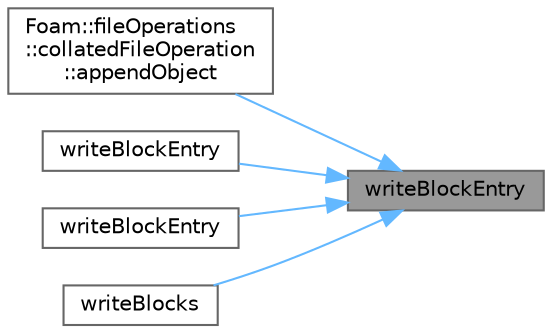 digraph "writeBlockEntry"
{
 // LATEX_PDF_SIZE
  bgcolor="transparent";
  edge [fontname=Helvetica,fontsize=10,labelfontname=Helvetica,labelfontsize=10];
  node [fontname=Helvetica,fontsize=10,shape=box,height=0.2,width=0.4];
  rankdir="RL";
  Node1 [id="Node000001",label="writeBlockEntry",height=0.2,width=0.4,color="gray40", fillcolor="grey60", style="filled", fontcolor="black",tooltip=" "];
  Node1 -> Node2 [id="edge1_Node000001_Node000002",dir="back",color="steelblue1",style="solid",tooltip=" "];
  Node2 [id="Node000002",label="Foam::fileOperations\l::collatedFileOperation\l::appendObject",height=0.2,width=0.4,color="grey40", fillcolor="white", style="filled",URL="$classFoam_1_1fileOperations_1_1collatedFileOperation.html#ad1c2102d2498b59302892d299bda4c69",tooltip=" "];
  Node1 -> Node3 [id="edge2_Node000001_Node000003",dir="back",color="steelblue1",style="solid",tooltip=" "];
  Node3 [id="Node000003",label="writeBlockEntry",height=0.2,width=0.4,color="grey40", fillcolor="white", style="filled",URL="$classFoam_1_1decomposedBlockData.html#a06a7d9eb3db4a0afed89c8f85c8d41f3",tooltip=" "];
  Node1 -> Node4 [id="edge3_Node000001_Node000004",dir="back",color="steelblue1",style="solid",tooltip=" "];
  Node4 [id="Node000004",label="writeBlockEntry",height=0.2,width=0.4,color="grey40", fillcolor="white", style="filled",URL="$classFoam_1_1decomposedBlockData.html#ab74cbf802f25dd7f32ae30725c40713d",tooltip=" "];
  Node1 -> Node5 [id="edge4_Node000001_Node000005",dir="back",color="steelblue1",style="solid",tooltip=" "];
  Node5 [id="Node000005",label="writeBlocks",height=0.2,width=0.4,color="grey40", fillcolor="white", style="filled",URL="$classFoam_1_1decomposedBlockData.html#ad484d28a54857aafa865e5d70437bb63",tooltip=" "];
}
